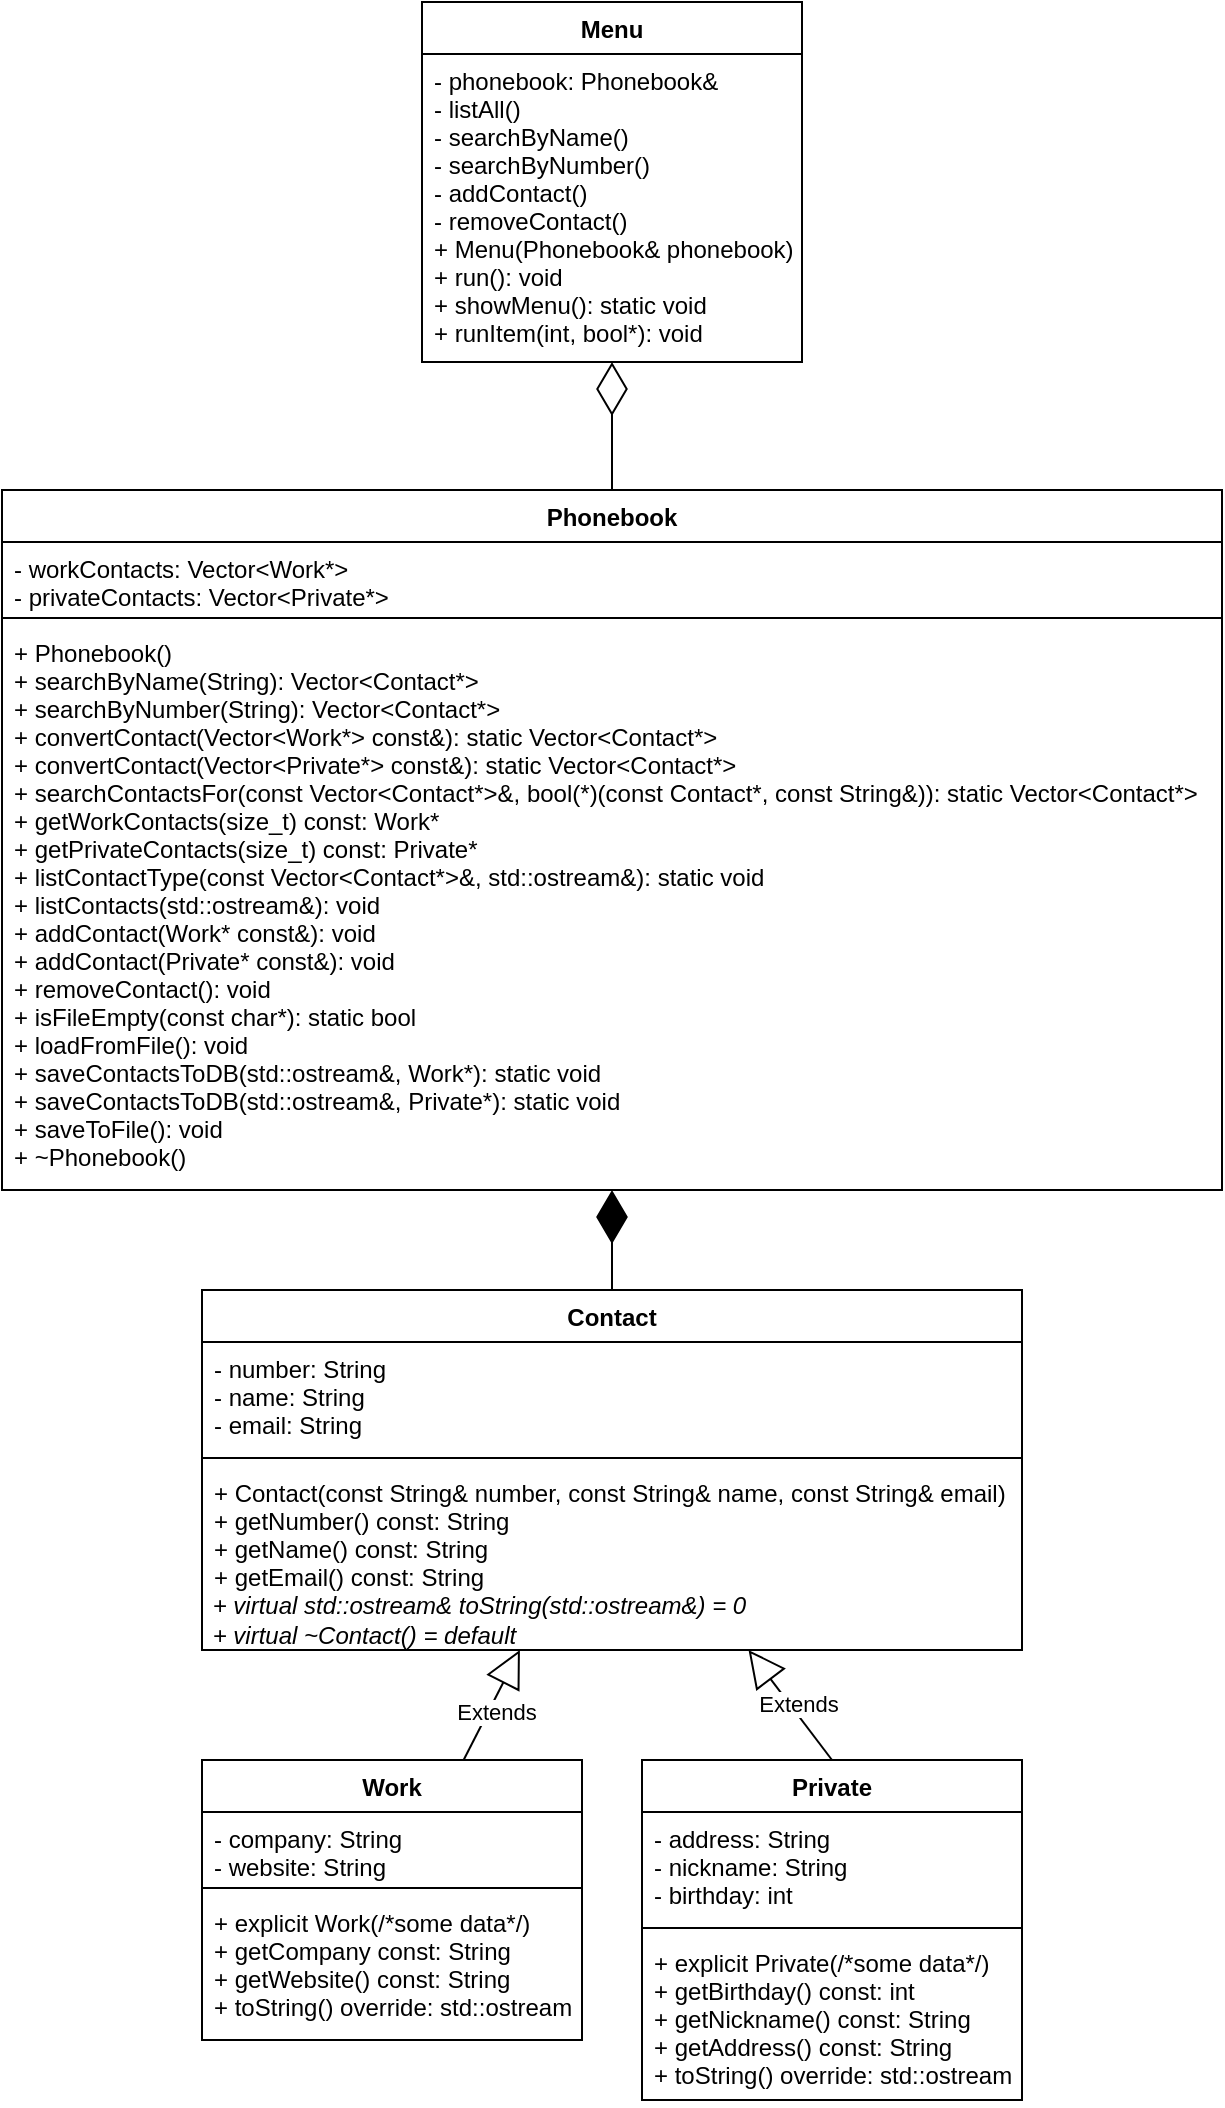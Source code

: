 <mxfile version="13.0.2" type="device"><diagram id="gkS0YjBiyt8CroN1pZhp" name="Page-1"><mxGraphModel dx="572" dy="798" grid="1" gridSize="10" guides="1" tooltips="1" connect="1" arrows="1" fold="1" page="1" pageScale="1" pageWidth="850" pageHeight="1100" math="0" shadow="0"><root><mxCell id="0"/><mxCell id="1" parent="0"/><mxCell id="cP0LJhPMGk8c-GxB7IeN-38" value="" style="endArrow=diamondThin;endFill=1;endSize=24;html=1;exitX=0.5;exitY=0;exitDx=0;exitDy=0;" parent="1" source="cP0LJhPMGk8c-GxB7IeN-39" target="cP0LJhPMGk8c-GxB7IeN-34" edge="1"><mxGeometry width="160" relative="1" as="geometry"><mxPoint x="1180" y="650" as="sourcePoint"/><mxPoint x="1200" y="400" as="targetPoint"/></mxGeometry></mxCell><mxCell id="XkLoAwRnoF9sCWZekPX7-17" value="" style="endArrow=diamondThin;endFill=0;endSize=24;html=1;" parent="1" source="cP0LJhPMGk8c-GxB7IeN-34" target="cP0LJhPMGk8c-GxB7IeN-30" edge="1"><mxGeometry width="160" relative="1" as="geometry"><mxPoint x="920" y="440" as="sourcePoint"/><mxPoint x="1275" y="246" as="targetPoint"/></mxGeometry></mxCell><mxCell id="XkLoAwRnoF9sCWZekPX7-19" value="Extends" style="endArrow=block;endSize=16;endFill=0;html=1;" parent="1" source="XkLoAwRnoF9sCWZekPX7-20" target="cP0LJhPMGk8c-GxB7IeN-39" edge="1"><mxGeometry x="-0.062" y="-3" width="160" relative="1" as="geometry"><mxPoint x="1110" y="980" as="sourcePoint"/><mxPoint x="1177.2" y="900" as="targetPoint"/><mxPoint as="offset"/></mxGeometry></mxCell><mxCell id="XkLoAwRnoF9sCWZekPX7-28" value="Extends" style="endArrow=block;endSize=16;endFill=0;html=1;exitX=0.5;exitY=0;exitDx=0;exitDy=0;" parent="1" source="XkLoAwRnoF9sCWZekPX7-24" target="cP0LJhPMGk8c-GxB7IeN-39" edge="1"><mxGeometry x="-0.062" y="-3" width="160" relative="1" as="geometry"><mxPoint x="1217.714" y="910" as="sourcePoint"/><mxPoint x="1250.001" y="830" as="targetPoint"/><mxPoint as="offset"/></mxGeometry></mxCell><mxCell id="cP0LJhPMGk8c-GxB7IeN-34" value="Phonebook" style="swimlane;fontStyle=1;align=center;verticalAlign=top;childLayout=stackLayout;horizontal=1;startSize=26;horizontalStack=0;resizeParent=1;resizeParentMax=0;resizeLast=0;collapsible=1;marginBottom=0;" parent="1" vertex="1"><mxGeometry x="970" y="270" width="610" height="350" as="geometry"/></mxCell><mxCell id="cP0LJhPMGk8c-GxB7IeN-35" value="- workContacts: Vector&lt;Work*&gt;&#10;- privateContacts: Vector&lt;Private*&gt;" style="text;strokeColor=none;fillColor=none;align=left;verticalAlign=top;spacingLeft=4;spacingRight=4;overflow=hidden;rotatable=0;points=[[0,0.5],[1,0.5]];portConstraint=eastwest;" parent="cP0LJhPMGk8c-GxB7IeN-34" vertex="1"><mxGeometry y="26" width="610" height="34" as="geometry"/></mxCell><mxCell id="cP0LJhPMGk8c-GxB7IeN-36" value="" style="line;strokeWidth=1;fillColor=none;align=left;verticalAlign=middle;spacingTop=-1;spacingLeft=3;spacingRight=3;rotatable=0;labelPosition=right;points=[];portConstraint=eastwest;" parent="cP0LJhPMGk8c-GxB7IeN-34" vertex="1"><mxGeometry y="60" width="610" height="8" as="geometry"/></mxCell><mxCell id="cP0LJhPMGk8c-GxB7IeN-37" value="+ Phonebook()&#10;+ searchByName(String): Vector&lt;Contact*&gt;&#10;+ searchByNumber(String): Vector&lt;Contact*&gt;&#10;+ convertContact(Vector&lt;Work*&gt; const&amp;): static Vector&lt;Contact*&gt;&#10;+ convertContact(Vector&lt;Private*&gt; const&amp;): static Vector&lt;Contact*&gt;&#10;+ searchContactsFor(const Vector&lt;Contact*&gt;&amp;, bool(*)(const Contact*, const String&amp;)): static Vector&lt;Contact*&gt;&#10;+ getWorkContacts(size_t) const: Work*&#10;+ getPrivateContacts(size_t) const: Private*&#10;+ listContactType(const Vector&lt;Contact*&gt;&amp;, std::ostream&amp;): static void&#10;+ listContacts(std::ostream&amp;): void&#10;+ addContact(Work* const&amp;): void&#10;+ addContact(Private* const&amp;): void&#10;+ removeContact(): void&#10;+ isFileEmpty(const char*): static bool&#10;+ loadFromFile(): void&#10;+ saveContactsToDB(std::ostream&amp;, Work*): static void&#10;+ saveContactsToDB(std::ostream&amp;, Private*): static void&#10;+ saveToFile(): void&#10;+ ~Phonebook()&#10;" style="text;strokeColor=none;fillColor=none;align=left;verticalAlign=top;spacingLeft=4;spacingRight=4;overflow=hidden;rotatable=0;points=[[0,0.5],[1,0.5]];portConstraint=eastwest;" parent="cP0LJhPMGk8c-GxB7IeN-34" vertex="1"><mxGeometry y="68" width="610" height="282" as="geometry"/></mxCell><mxCell id="cP0LJhPMGk8c-GxB7IeN-39" value="Contact" style="swimlane;fontStyle=1;align=center;verticalAlign=top;childLayout=stackLayout;horizontal=1;startSize=26;horizontalStack=0;resizeParent=1;resizeParentMax=0;resizeLast=0;collapsible=1;marginBottom=0;" parent="1" vertex="1"><mxGeometry x="1070" y="670" width="410" height="180" as="geometry"/></mxCell><mxCell id="cP0LJhPMGk8c-GxB7IeN-40" value="- number: String&#10;- name: String&#10;- email: String" style="text;strokeColor=none;fillColor=none;align=left;verticalAlign=top;spacingLeft=4;spacingRight=4;overflow=hidden;rotatable=0;points=[[0,0.5],[1,0.5]];portConstraint=eastwest;" parent="cP0LJhPMGk8c-GxB7IeN-39" vertex="1"><mxGeometry y="26" width="410" height="54" as="geometry"/></mxCell><mxCell id="cP0LJhPMGk8c-GxB7IeN-41" value="" style="line;strokeWidth=1;fillColor=none;align=left;verticalAlign=middle;spacingTop=-1;spacingLeft=3;spacingRight=3;rotatable=0;labelPosition=right;points=[];portConstraint=eastwest;" parent="cP0LJhPMGk8c-GxB7IeN-39" vertex="1"><mxGeometry y="80" width="410" height="8" as="geometry"/></mxCell><mxCell id="cP0LJhPMGk8c-GxB7IeN-42" value="+ Contact(const String&amp; number, const String&amp; name, const String&amp; email)&#10;+ getNumber() const: String&#10;+ getName() const: String&#10;+ getEmail() const: String&#10;" style="text;strokeColor=none;fillColor=none;align=left;verticalAlign=top;spacingLeft=4;spacingRight=4;overflow=hidden;rotatable=0;points=[[0,0.5],[1,0.5]];portConstraint=eastwest;" parent="cP0LJhPMGk8c-GxB7IeN-39" vertex="1"><mxGeometry y="88" width="410" height="62" as="geometry"/></mxCell><mxCell id="XkLoAwRnoF9sCWZekPX7-29" value="&lt;span&gt;&lt;i&gt;&amp;nbsp;+ virtual std::ostream&amp;amp; toString(std::ostream&amp;amp;) = 0&lt;br&gt;&amp;nbsp;+ virtual ~Contact() = default&lt;br&gt;&lt;/i&gt;&lt;/span&gt;" style="text;html=1;strokeColor=none;fillColor=none;align=left;verticalAlign=middle;whiteSpace=wrap;rounded=0;" parent="cP0LJhPMGk8c-GxB7IeN-39" vertex="1"><mxGeometry y="150" width="410" height="30" as="geometry"/></mxCell><mxCell id="XkLoAwRnoF9sCWZekPX7-24" value="Private" style="swimlane;fontStyle=1;align=center;verticalAlign=top;childLayout=stackLayout;horizontal=1;startSize=26;horizontalStack=0;resizeParent=1;resizeParentMax=0;resizeLast=0;collapsible=1;marginBottom=0;" parent="1" vertex="1"><mxGeometry x="1290" y="905" width="190" height="170" as="geometry"/></mxCell><mxCell id="XkLoAwRnoF9sCWZekPX7-25" value="- address: String&#10;- nickname: String&#10;- birthday: int" style="text;strokeColor=none;fillColor=none;align=left;verticalAlign=top;spacingLeft=4;spacingRight=4;overflow=hidden;rotatable=0;points=[[0,0.5],[1,0.5]];portConstraint=eastwest;" parent="XkLoAwRnoF9sCWZekPX7-24" vertex="1"><mxGeometry y="26" width="190" height="54" as="geometry"/></mxCell><mxCell id="XkLoAwRnoF9sCWZekPX7-26" value="" style="line;strokeWidth=1;fillColor=none;align=left;verticalAlign=middle;spacingTop=-1;spacingLeft=3;spacingRight=3;rotatable=0;labelPosition=right;points=[];portConstraint=eastwest;" parent="XkLoAwRnoF9sCWZekPX7-24" vertex="1"><mxGeometry y="80" width="190" height="8" as="geometry"/></mxCell><mxCell id="XkLoAwRnoF9sCWZekPX7-27" value="+ explicit Private(/*some data*/)&#10;+ getBirthday() const: int&#10;+ getNickname() const: String&#10;+ getAddress() const: String&#10;+ toString() override: std::ostream" style="text;strokeColor=none;fillColor=none;align=left;verticalAlign=top;spacingLeft=4;spacingRight=4;overflow=hidden;rotatable=0;points=[[0,0.5],[1,0.5]];portConstraint=eastwest;" parent="XkLoAwRnoF9sCWZekPX7-24" vertex="1"><mxGeometry y="88" width="190" height="82" as="geometry"/></mxCell><mxCell id="XkLoAwRnoF9sCWZekPX7-20" value="Work" style="swimlane;fontStyle=1;align=center;verticalAlign=top;childLayout=stackLayout;horizontal=1;startSize=26;horizontalStack=0;resizeParent=1;resizeParentMax=0;resizeLast=0;collapsible=1;marginBottom=0;" parent="1" vertex="1"><mxGeometry x="1070" y="905" width="190" height="140" as="geometry"/></mxCell><mxCell id="XkLoAwRnoF9sCWZekPX7-21" value="- company: String&#10;- website: String" style="text;strokeColor=none;fillColor=none;align=left;verticalAlign=top;spacingLeft=4;spacingRight=4;overflow=hidden;rotatable=0;points=[[0,0.5],[1,0.5]];portConstraint=eastwest;" parent="XkLoAwRnoF9sCWZekPX7-20" vertex="1"><mxGeometry y="26" width="190" height="34" as="geometry"/></mxCell><mxCell id="XkLoAwRnoF9sCWZekPX7-22" value="" style="line;strokeWidth=1;fillColor=none;align=left;verticalAlign=middle;spacingTop=-1;spacingLeft=3;spacingRight=3;rotatable=0;labelPosition=right;points=[];portConstraint=eastwest;" parent="XkLoAwRnoF9sCWZekPX7-20" vertex="1"><mxGeometry y="60" width="190" height="8" as="geometry"/></mxCell><mxCell id="XkLoAwRnoF9sCWZekPX7-23" value="+ explicit Work(/*some data*/)&#10;+ getCompany const: String&#10;+ getWebsite() const: String&#10;+ toString() override: std::ostream" style="text;strokeColor=none;fillColor=none;align=left;verticalAlign=top;spacingLeft=4;spacingRight=4;overflow=hidden;rotatable=0;points=[[0,0.5],[1,0.5]];portConstraint=eastwest;" parent="XkLoAwRnoF9sCWZekPX7-20" vertex="1"><mxGeometry y="68" width="190" height="72" as="geometry"/></mxCell><mxCell id="cP0LJhPMGk8c-GxB7IeN-30" value="Menu" style="swimlane;fontStyle=1;align=center;verticalAlign=top;childLayout=stackLayout;horizontal=1;startSize=26;horizontalStack=0;resizeParent=1;resizeParentMax=0;resizeLast=0;collapsible=1;marginBottom=0;" parent="1" vertex="1"><mxGeometry x="1180" y="26" width="190" height="180" as="geometry"/></mxCell><mxCell id="cP0LJhPMGk8c-GxB7IeN-33" value="- phonebook: Phonebook&amp;&#10;- listAll()&#10;- searchByName()&#10;- searchByNumber()&#10;- addContact()&#10;- removeContact()&#10;+ Menu(Phonebook&amp; phonebook)&#10;+ run(): void&#10;+ showMenu(): static void&#10;+ runItem(int, bool*): void" style="text;strokeColor=none;fillColor=none;align=left;verticalAlign=top;spacingLeft=4;spacingRight=4;overflow=hidden;rotatable=0;points=[[0,0.5],[1,0.5]];portConstraint=eastwest;" parent="cP0LJhPMGk8c-GxB7IeN-30" vertex="1"><mxGeometry y="26" width="190" height="154" as="geometry"/></mxCell></root></mxGraphModel></diagram></mxfile>